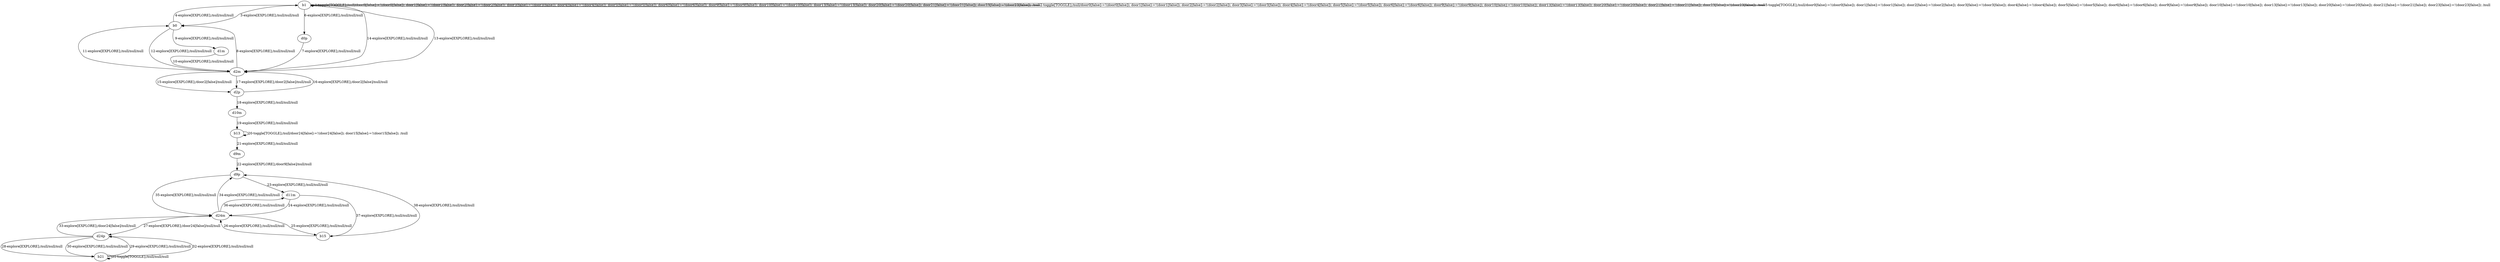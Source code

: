 # Total number of goals covered by this test: 1
# b15 --> d9p

digraph g {
"b1" -> "b1" [label = "1-toggle[TOGGLE];/null/door0[false]:=!(door0[false]); door1[false]:=!(door1[false]); door2[false]:=!(door2[false]); door3[false]:=!(door3[false]); door4[false]:=!(door4[false]); door5[false]:=!(door5[false]); door6[false]:=!(door6[false]); door9[false]:=!(door9[false]); door10[false]:=!(door10[false]); door13[false]:=!(door13[false]); door20[false]:=!(door20[false]); door21[false]:=!(door21[false]); door23[false]:=!(door23[false]); /null"];
"b1" -> "b1" [label = "2-toggle[TOGGLE];/null/door0[false]:=!(door0[false]); door1[false]:=!(door1[false]); door2[false]:=!(door2[false]); door3[false]:=!(door3[false]); door4[false]:=!(door4[false]); door5[false]:=!(door5[false]); door6[false]:=!(door6[false]); door9[false]:=!(door9[false]); door10[false]:=!(door10[false]); door13[false]:=!(door13[false]); door20[false]:=!(door20[false]); door21[false]:=!(door21[false]); door23[false]:=!(door23[false]); /null"];
"b1" -> "b0" [label = "3-explore[EXPLORE];/null/null/null"];
"b0" -> "b1" [label = "4-explore[EXPLORE];/null/null/null"];
"b1" -> "b1" [label = "5-toggle[TOGGLE];/null/door0[false]:=!(door0[false]); door1[false]:=!(door1[false]); door2[false]:=!(door2[false]); door3[false]:=!(door3[false]); door4[false]:=!(door4[false]); door5[false]:=!(door5[false]); door6[false]:=!(door6[false]); door9[false]:=!(door9[false]); door10[false]:=!(door10[false]); door13[false]:=!(door13[false]); door20[false]:=!(door20[false]); door21[false]:=!(door21[false]); door23[false]:=!(door23[false]); /null"];
"b1" -> "d0p" [label = "6-explore[EXPLORE];/null/null/null"];
"d0p" -> "d2m" [label = "7-explore[EXPLORE];/null/null/null"];
"d2m" -> "b0" [label = "8-explore[EXPLORE];/null/null/null"];
"b0" -> "d1m" [label = "9-explore[EXPLORE];/null/null/null"];
"d1m" -> "d2m" [label = "10-explore[EXPLORE];/null/null/null"];
"d2m" -> "b0" [label = "11-explore[EXPLORE];/null/null/null"];
"b0" -> "d2m" [label = "12-explore[EXPLORE];/null/null/null"];
"d2m" -> "b1" [label = "13-explore[EXPLORE];/null/null/null"];
"b1" -> "d2m" [label = "14-explore[EXPLORE];/null/null/null"];
"d2m" -> "d2p" [label = "15-explore[EXPLORE];/door2[false]/null/null"];
"d2p" -> "d2m" [label = "16-explore[EXPLORE];/door2[false]/null/null"];
"d2m" -> "d2p" [label = "17-explore[EXPLORE];/door2[false]/null/null"];
"d2p" -> "d10m" [label = "18-explore[EXPLORE];/null/null/null"];
"d10m" -> "b13" [label = "19-explore[EXPLORE];/null/null/null"];
"b13" -> "b13" [label = "20-toggle[TOGGLE];/null/door24[false]:=!(door24[false]); door15[false]:=!(door15[false]); /null"];
"b13" -> "d9m" [label = "21-explore[EXPLORE];/null/null/null"];
"d9m" -> "d9p" [label = "22-explore[EXPLORE];/door9[false]/null/null"];
"d9p" -> "d11m" [label = "23-explore[EXPLORE];/null/null/null"];
"d11m" -> "d24m" [label = "24-explore[EXPLORE];/null/null/null"];
"d24m" -> "b15" [label = "25-explore[EXPLORE];/null/null/null"];
"b15" -> "d24m" [label = "26-explore[EXPLORE];/null/null/null"];
"d24m" -> "d24p" [label = "27-explore[EXPLORE];/door24[false]/null/null"];
"d24p" -> "b21" [label = "28-explore[EXPLORE];/null/null/null"];
"b21" -> "d24p" [label = "29-explore[EXPLORE];/null/null/null"];
"d24p" -> "b21" [label = "30-explore[EXPLORE];/null/null/null"];
"b21" -> "b21" [label = "31-toggle[TOGGLE];/null/null/null"];
"b21" -> "d24p" [label = "32-explore[EXPLORE];/null/null/null"];
"d24p" -> "d24m" [label = "33-explore[EXPLORE];/door24[false]/null/null"];
"d24m" -> "d9p" [label = "34-explore[EXPLORE];/null/null/null"];
"d9p" -> "d24m" [label = "35-explore[EXPLORE];/null/null/null"];
"d24m" -> "d11m" [label = "36-explore[EXPLORE];/null/null/null"];
"d11m" -> "b15" [label = "37-explore[EXPLORE];/null/null/null"];
"b15" -> "d9p" [label = "38-explore[EXPLORE];/null/null/null"];
}